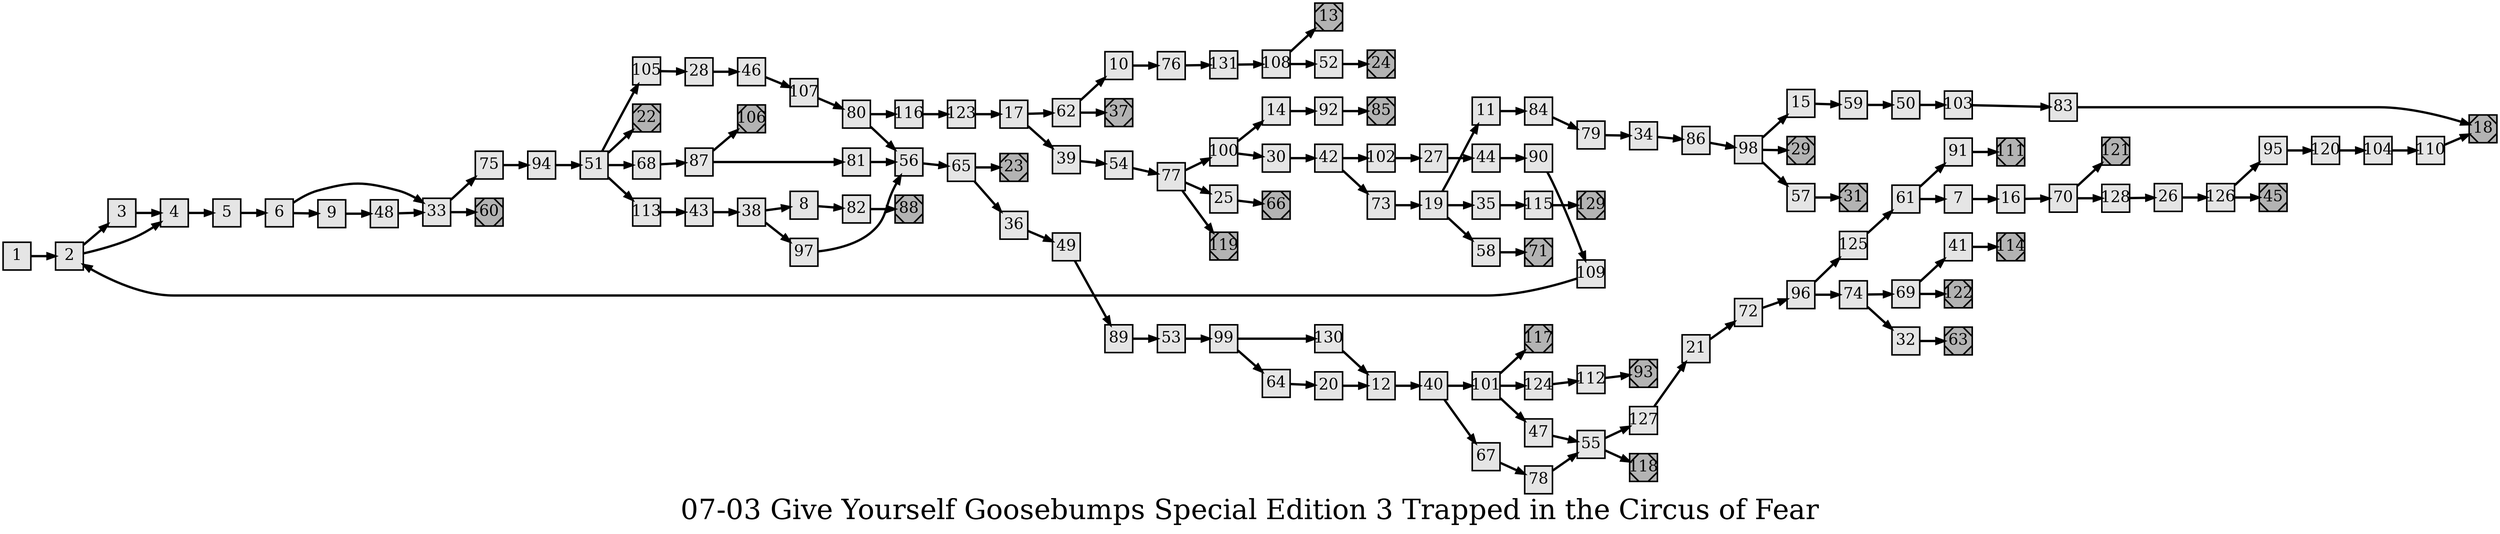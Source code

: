 digraph g{
  graph [ label="07-03 Give Yourself Goosebumps Special Edition 3 Trapped in the Circus of Fear" rankdir=LR, ordering=out, fontsize=36, nodesep="0.35", ranksep="0.45"];
  node  [shape=rect, penwidth=2, fontsize=20, style=filled, fillcolor=grey90, margin="0,0", labelfloat=true, regular=true, fixedsize=true];
  edge  [labelfloat=true, penwidth=3, fontsize=12];
  // ---;
  // group  : Katz;
  // id     : 07-03;
  // gbid   : 1244;
  // series : Give Yourself Goosebumps Special Edition;
  // title  : Trapped in the Circus of Fear;
  // author : R.L. Stine;
  // credit:;
  // - name : Juliet Way-Henthorne;
  // role : encoder;
  // date : 2017-11-17;
  // - name : Jeremy Douglass;
  // role : editor;
  // date : 2018-04-11;
  // render:;
  // - name   : small;
  // styles : gvStyles-small.txt;
  // engine : dot;
  // comment: >;
  
  // ---;
  
  // From | To | Label;
  
  1 -> 2;
  2 -> 3;
  2 -> 4;
  3 -> 4;
  4 -> 5;
  5 -> 6;
  6 -> 33;
  6 -> 9;
  7 -> 16;
  8 -> 82;
  9 -> 48;
  10 -> 76;
  11 -> 84;
  12 -> 40;
  13	[ xlabel="E", shape=Msquare, fontsize=20, fillcolor=grey70, xlabel="" ];
  14 -> 92;
  15 -> 59;
  16 -> 70;
  17 -> 62;
  17 -> 39;
  18	[ xlabel="E", shape=Msquare, fontsize=20, fillcolor=grey70, xlabel="" ];
  19 -> 11;
  19 -> 35;
  19 -> 58;
  20 -> 12;
  21 -> 72;
  22	[ xlabel="E", shape=Msquare, fontsize=20, fillcolor=grey70, xlabel="" ];
  23	[ xlabel="E", shape=Msquare, fontsize=20, fillcolor=grey70, xlabel="" ];
  24	[ xlabel="E", shape=Msquare, fontsize=20, fillcolor=grey70, xlabel="" ];
  25 -> 66;
  26 -> 126;
  27 -> 44;
  28 -> 46;
  29	[ xlabel="E", shape=Msquare, fontsize=20, fillcolor=grey70, xlabel="" ];
  30 -> 42;
  31	[ xlabel="E", shape=Msquare, fontsize=20, fillcolor=grey70, xlabel="" ];
  32 -> 63;
  33 -> 75;
  33 -> 60;
  34 -> 86;
  35 -> 115;
  36 -> 49;
  37	[ xlabel="E", shape=Msquare, fontsize=20, fillcolor=grey70, xlabel="" ];
  38 -> 8;
  38 -> 97;
  39 -> 54;
  40 -> 101;
  40 -> 67;
  41 -> 114;
  42 -> 102;
  42 -> 73;
  43 -> 38;
  44 -> 90;
  45	[ xlabel="E", shape=Msquare, fontsize=20, fillcolor=grey70, xlabel="" ];
  46 -> 107;
  47 -> 55;
  48 -> 33;
  49 -> 89;
  50 -> 103;
  51 -> 105;
  51 -> 22;
  51 -> 68;
  51 -> 113;
  52 -> 24;	// PUZZLE
  53 -> 99;
  54 -> 77;
  55 -> 127;
  55 -> 118;
  56 -> 65;
  57 -> 31;
  58 -> 71;
  59 -> 50;
  60	[ xlabel="E", shape=Msquare, fontsize=20, fillcolor=grey70, xlabel="" ];
  61 -> 91;
  61 -> 7;
  62 -> 10;
  62 -> 37;
  63	[ xlabel="E", shape=Msquare, fontsize=20, fillcolor=grey70, xlabel="" ];
  64 -> 20;
  65 -> 23;
  65 -> 36;
  66	[ xlabel="E", shape=Msquare, fontsize=20, fillcolor=grey70, xlabel="" ];
  67 -> 78;
  68 -> 87;
  69 -> 41;
  69 -> 122;
  70 -> 121;
  70 -> 128;
  71	[ xlabel="E", shape=Msquare, fontsize=20, fillcolor=grey70, xlabel="" ];
  72 -> 96;
  73 -> 19;
  74 -> 69;
  74 -> 32;
  75 -> 94;
  76 -> 131;
  77 -> 100;
  77 -> 25;
  77 -> 119;
  78 -> 55;
  79 -> 34;
  80 -> 116;
  80 -> 56;
  81 -> 56;
  82 -> 88;
  83 -> 18;
  84 -> 79;
  85	[ xlabel="E", shape=Msquare, fontsize=20, fillcolor=grey70, xlabel="" ];
  86 -> 98;
  87 -> 106;
  87 -> 81;
  88	[ xlabel="E", shape=Msquare, fontsize=20, fillcolor=grey70, xlabel="" ];
  89 -> 53;
  90 -> 109;
  91 -> 111;
  92 -> 85;
  93	[ xlabel="E", shape=Msquare, fontsize=20, fillcolor=grey70, xlabel="" ];
  94 -> 51;
  95 -> 120;
  96 -> 125;
  96 -> 74;
  97 -> 56;
  98 -> 15;
  98 -> 29;
  98 -> 57;
  99 -> 130;
  99 -> 64;
  100 -> 14;
  100 -> 30;
  101 -> 124;
  101 -> 117;
  101 -> 47;
  102 -> 27;
  103 -> 83;
  104 -> 110;
  105 -> 28;
  106	[ xlabel="E", shape=Msquare, fontsize=20, fillcolor=grey70, xlabel="" ];
  107 -> 80;
  108 -> 13;
  108 -> 52;
  109 -> 2;
  110 -> 18;
  111	[ xlabel="E", shape=Msquare, fontsize=20, fillcolor=grey70, xlabel="" ];
  112 -> 93;
  113 -> 43;
  114	[ xlabel="E", shape=Msquare, fontsize=20, fillcolor=grey70, xlabel="" ];
  115 -> 129;
  116 -> 123;
  117	[ xlabel="E", shape=Msquare, fontsize=20, fillcolor=grey70, xlabel="" ];
  118	[ xlabel="E", shape=Msquare, fontsize=20, fillcolor=grey70, xlabel="" ];
  119	[ xlabel="E", shape=Msquare, fontsize=20, fillcolor=grey70, xlabel="" ];
  120 -> 104;
  121	[ xlabel="E", shape=Msquare, fontsize=20, fillcolor=grey70, xlabel="" ];
  122	[ xlabel="E", shape=Msquare, fontsize=20, fillcolor=grey70, xlabel="" ];
  123 -> 17;
  124 -> 112;
  125 -> 61;
  126 -> 95;
  126 -> 45;
  127 -> 21;
  128 -> 26;
  129	[ xlabel="E", shape=Msquare, fontsize=20, fillcolor=grey70, xlabel="" ];
  130 -> 12;
  131 -> 108;
}

